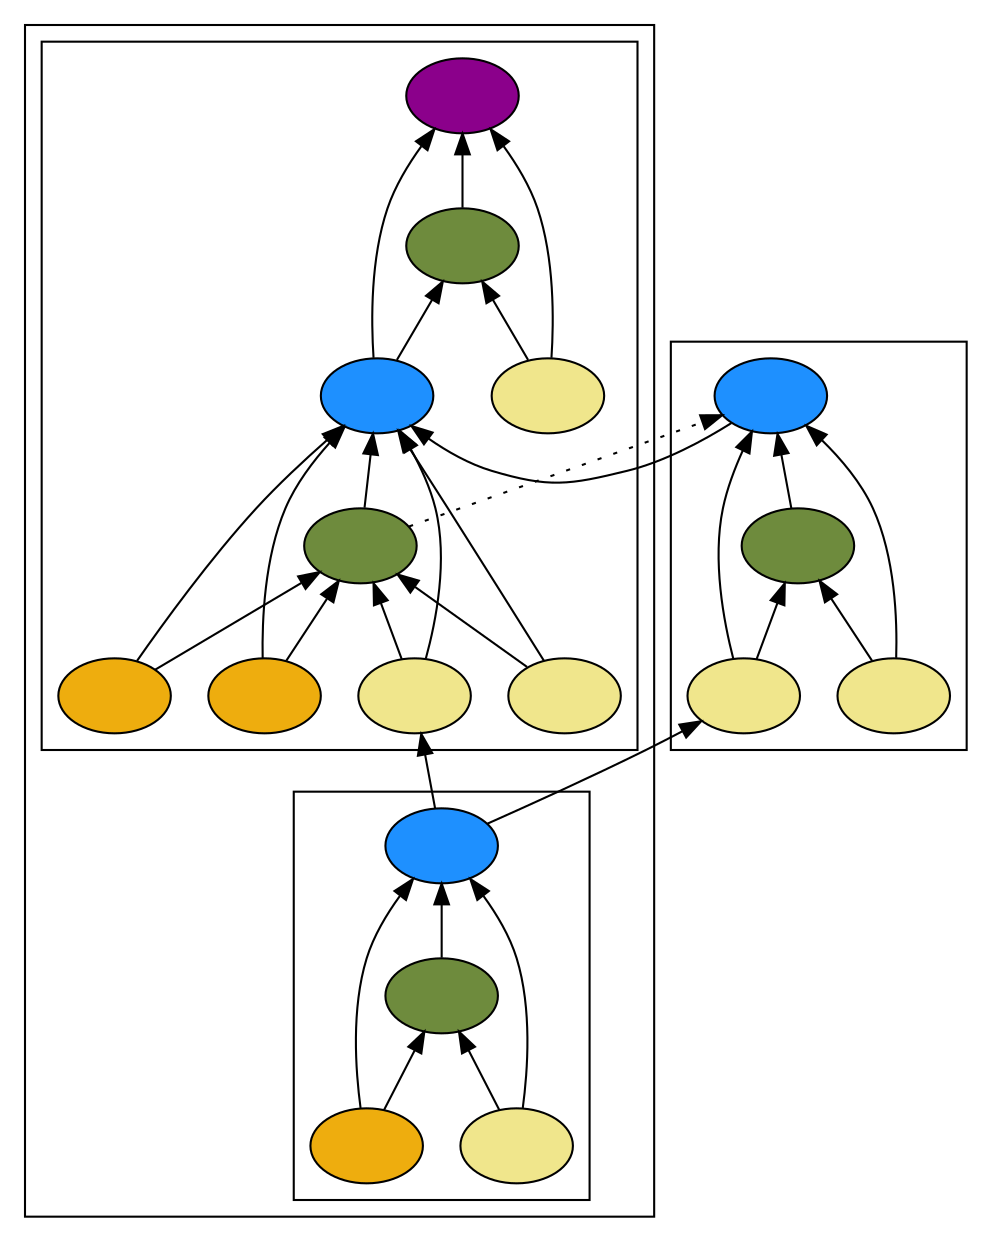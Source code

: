 digraph {
rankdir=BT
fontsize=24
subgraph cluster1 {
subgraph cluster2 {
"59704640"["fillcolor"="dodgerblue" "fontsize"="24" "label"="" "shape"="ellipse" "style"="filled" ]
"59343216"["fillcolor"="darkolivegreen4" "fontsize"="24" "label"="" "shape"="ellipse" "style"="filled" ]
"57712352"["fillcolor"="khaki" "fontsize"="24" "label"="" "shape"="ellipse" "style"="filled" ]
"58431280"["fillcolor"="darkgoldenrod2" "fontsize"="24" "label"="" "shape"="ellipse" "style"="filled" ]
}

subgraph cluster3 {
"59021936"["fillcolor"="magenta4" "fontsize"="24" "label"="" "shape"="ellipse" "style"="filled" ]
"58606032"["fillcolor"="darkolivegreen4" "fontsize"="24" "label"="" "shape"="ellipse" "style"="filled" ]
"59056880"["fillcolor"="khaki" "fontsize"="24" "label"="" "shape"="ellipse" "style"="filled" ]
"60064784"["fillcolor"="dodgerblue" "fontsize"="24" "label"="" "shape"="ellipse" "style"="filled" ]
"59281696"["fillcolor"="darkolivegreen4" "fontsize"="24" "label"="" "shape"="ellipse" "style"="filled" ]
"58568288"["fillcolor"="khaki" "fontsize"="24" "label"="" "shape"="ellipse" "style"="filled" ]
"57516128"["fillcolor"="khaki" "fontsize"="24" "label"="" "shape"="ellipse" "style"="filled" ]
"57594048"["fillcolor"="darkgoldenrod2" "fontsize"="24" "label"="" "shape"="ellipse" "style"="filled" ]
"57888128"["fillcolor"="darkgoldenrod2" "fontsize"="24" "label"="" "shape"="ellipse" "style"="filled" ]
}

}

subgraph cluster4 {
"58020304"["fillcolor"="dodgerblue" "fontsize"="24" "label"="" "shape"="ellipse" "style"="filled" ]
"58056128"["fillcolor"="darkolivegreen4" "fontsize"="24" "label"="" "shape"="ellipse" "style"="filled" ]
"57789504"["fillcolor"="khaki" "fontsize"="24" "label"="" "shape"="ellipse" "style"="filled" ]
"57623248"["fillcolor"="khaki" "fontsize"="24" "label"="" "shape"="ellipse" "style"="filled" ]
}

"57789504" -> "58020304"["arrowhead"="normal" "color"="black" "constraint"="true" "style"="solid" ]
"57789504" -> "58056128"["arrowhead"="normal" "color"="black" "constraint"="true" "style"="solid" ]
"57623248" -> "58020304"["arrowhead"="normal" "color"="black" "constraint"="true" "style"="solid" ]
"57623248" -> "58056128"["arrowhead"="normal" "color"="black" "constraint"="true" "style"="solid" ]
"59704640" -> "57623248"["arrowhead"="normal" "color"="black" "constraint"="true" "style"="solid" ]
"58056128" -> "58020304"["arrowhead"="normal" "color"="black" "constraint"="true" "style"="solid" ]
"59056880" -> "59021936"["arrowhead"="normal" "color"="black" "constraint"="true" "style"="solid" ]
"59056880" -> "58606032"["arrowhead"="normal" "color"="black" "constraint"="true" "style"="solid" ]
"60064784" -> "59021936"["arrowhead"="normal" "color"="black" "constraint"="true" "style"="solid" ]
"60064784" -> "58606032"["arrowhead"="normal" "color"="black" "constraint"="true" "style"="solid" ]
"58568288" -> "60064784"["arrowhead"="normal" "color"="black" "constraint"="true" "style"="solid" ]
"58568288" -> "59281696"["arrowhead"="normal" "color"="black" "constraint"="true" "style"="solid" ]
"57516128" -> "60064784"["arrowhead"="normal" "color"="black" "constraint"="true" "style"="solid" ]
"57516128" -> "59281696"["arrowhead"="normal" "color"="black" "constraint"="true" "style"="solid" ]
"59704640" -> "57516128"["arrowhead"="normal" "color"="black" "constraint"="true" "style"="solid" ]
"57594048" -> "60064784"["arrowhead"="normal" "color"="black" "constraint"="true" "style"="solid" ]
"57594048" -> "59281696"["arrowhead"="normal" "color"="black" "constraint"="true" "style"="solid" ]
"57888128" -> "60064784"["arrowhead"="normal" "color"="black" "constraint"="true" "style"="solid" ]
"57888128" -> "59281696"["arrowhead"="normal" "color"="black" "constraint"="true" "style"="solid" ]
"59281696" -> "60064784"["arrowhead"="normal" "color"="black" "constraint"="true" "style"="solid" ]
"58020304" -> "60064784"["arrowhead"="normal" "color"="black" "constraint"="true" "style"="solid" ]
"59281696" -> "58020304"["arrowhead"="normal" "color"="black" "constraint"="false" "style"="dotted" ]
"58606032" -> "59021936"["arrowhead"="normal" "color"="black" "constraint"="true" "style"="solid" ]
"57712352" -> "59704640"["arrowhead"="normal" "color"="black" "constraint"="true" "style"="solid" ]
"57712352" -> "59343216"["arrowhead"="normal" "color"="black" "constraint"="true" "style"="solid" ]
"58431280" -> "59704640"["arrowhead"="normal" "color"="black" "constraint"="true" "style"="solid" ]
"58431280" -> "59343216"["arrowhead"="normal" "color"="black" "constraint"="true" "style"="solid" ]
"59343216" -> "59704640"["arrowhead"="normal" "color"="black" "constraint"="true" "style"="solid" ]

}